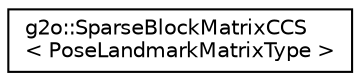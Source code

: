 digraph "Graphical Class Hierarchy"
{
  edge [fontname="Helvetica",fontsize="10",labelfontname="Helvetica",labelfontsize="10"];
  node [fontname="Helvetica",fontsize="10",shape=record];
  rankdir="LR";
  Node0 [label="g2o::SparseBlockMatrixCCS\l\< PoseLandmarkMatrixType \>",height=0.2,width=0.4,color="black", fillcolor="white", style="filled",URL="$classg2o_1_1_sparse_block_matrix_c_c_s.html"];
}
